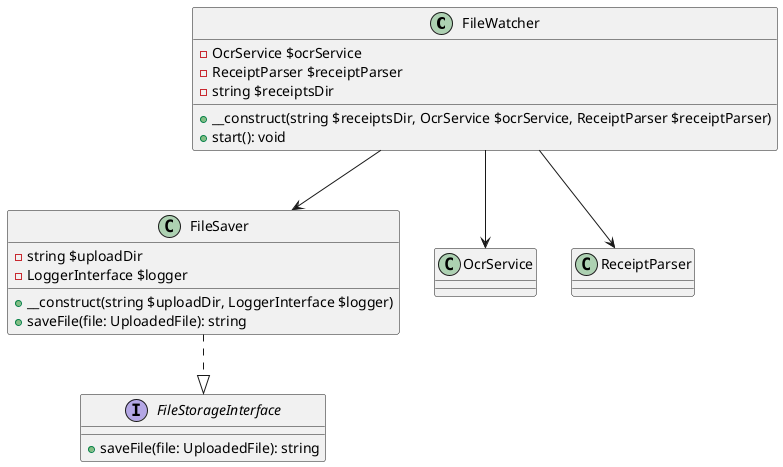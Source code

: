 @startuml

class FileWatcher {
    - OcrService $ocrService
    - ReceiptParser $receiptParser
    - string $receiptsDir
    + __construct(string $receiptsDir, OcrService $ocrService, ReceiptParser $receiptParser)
    + start(): void
}

interface FileStorageInterface {
    + saveFile(file: UploadedFile): string
}

class FileSaver {
    - string $uploadDir
    - LoggerInterface $logger
    + __construct(string $uploadDir, LoggerInterface $logger)
    + saveFile(file: UploadedFile): string
}

FileSaver ..|> FileStorageInterface
FileWatcher --> OcrService
FileWatcher --> ReceiptParser
FileWatcher --> FileSaver

@enduml
